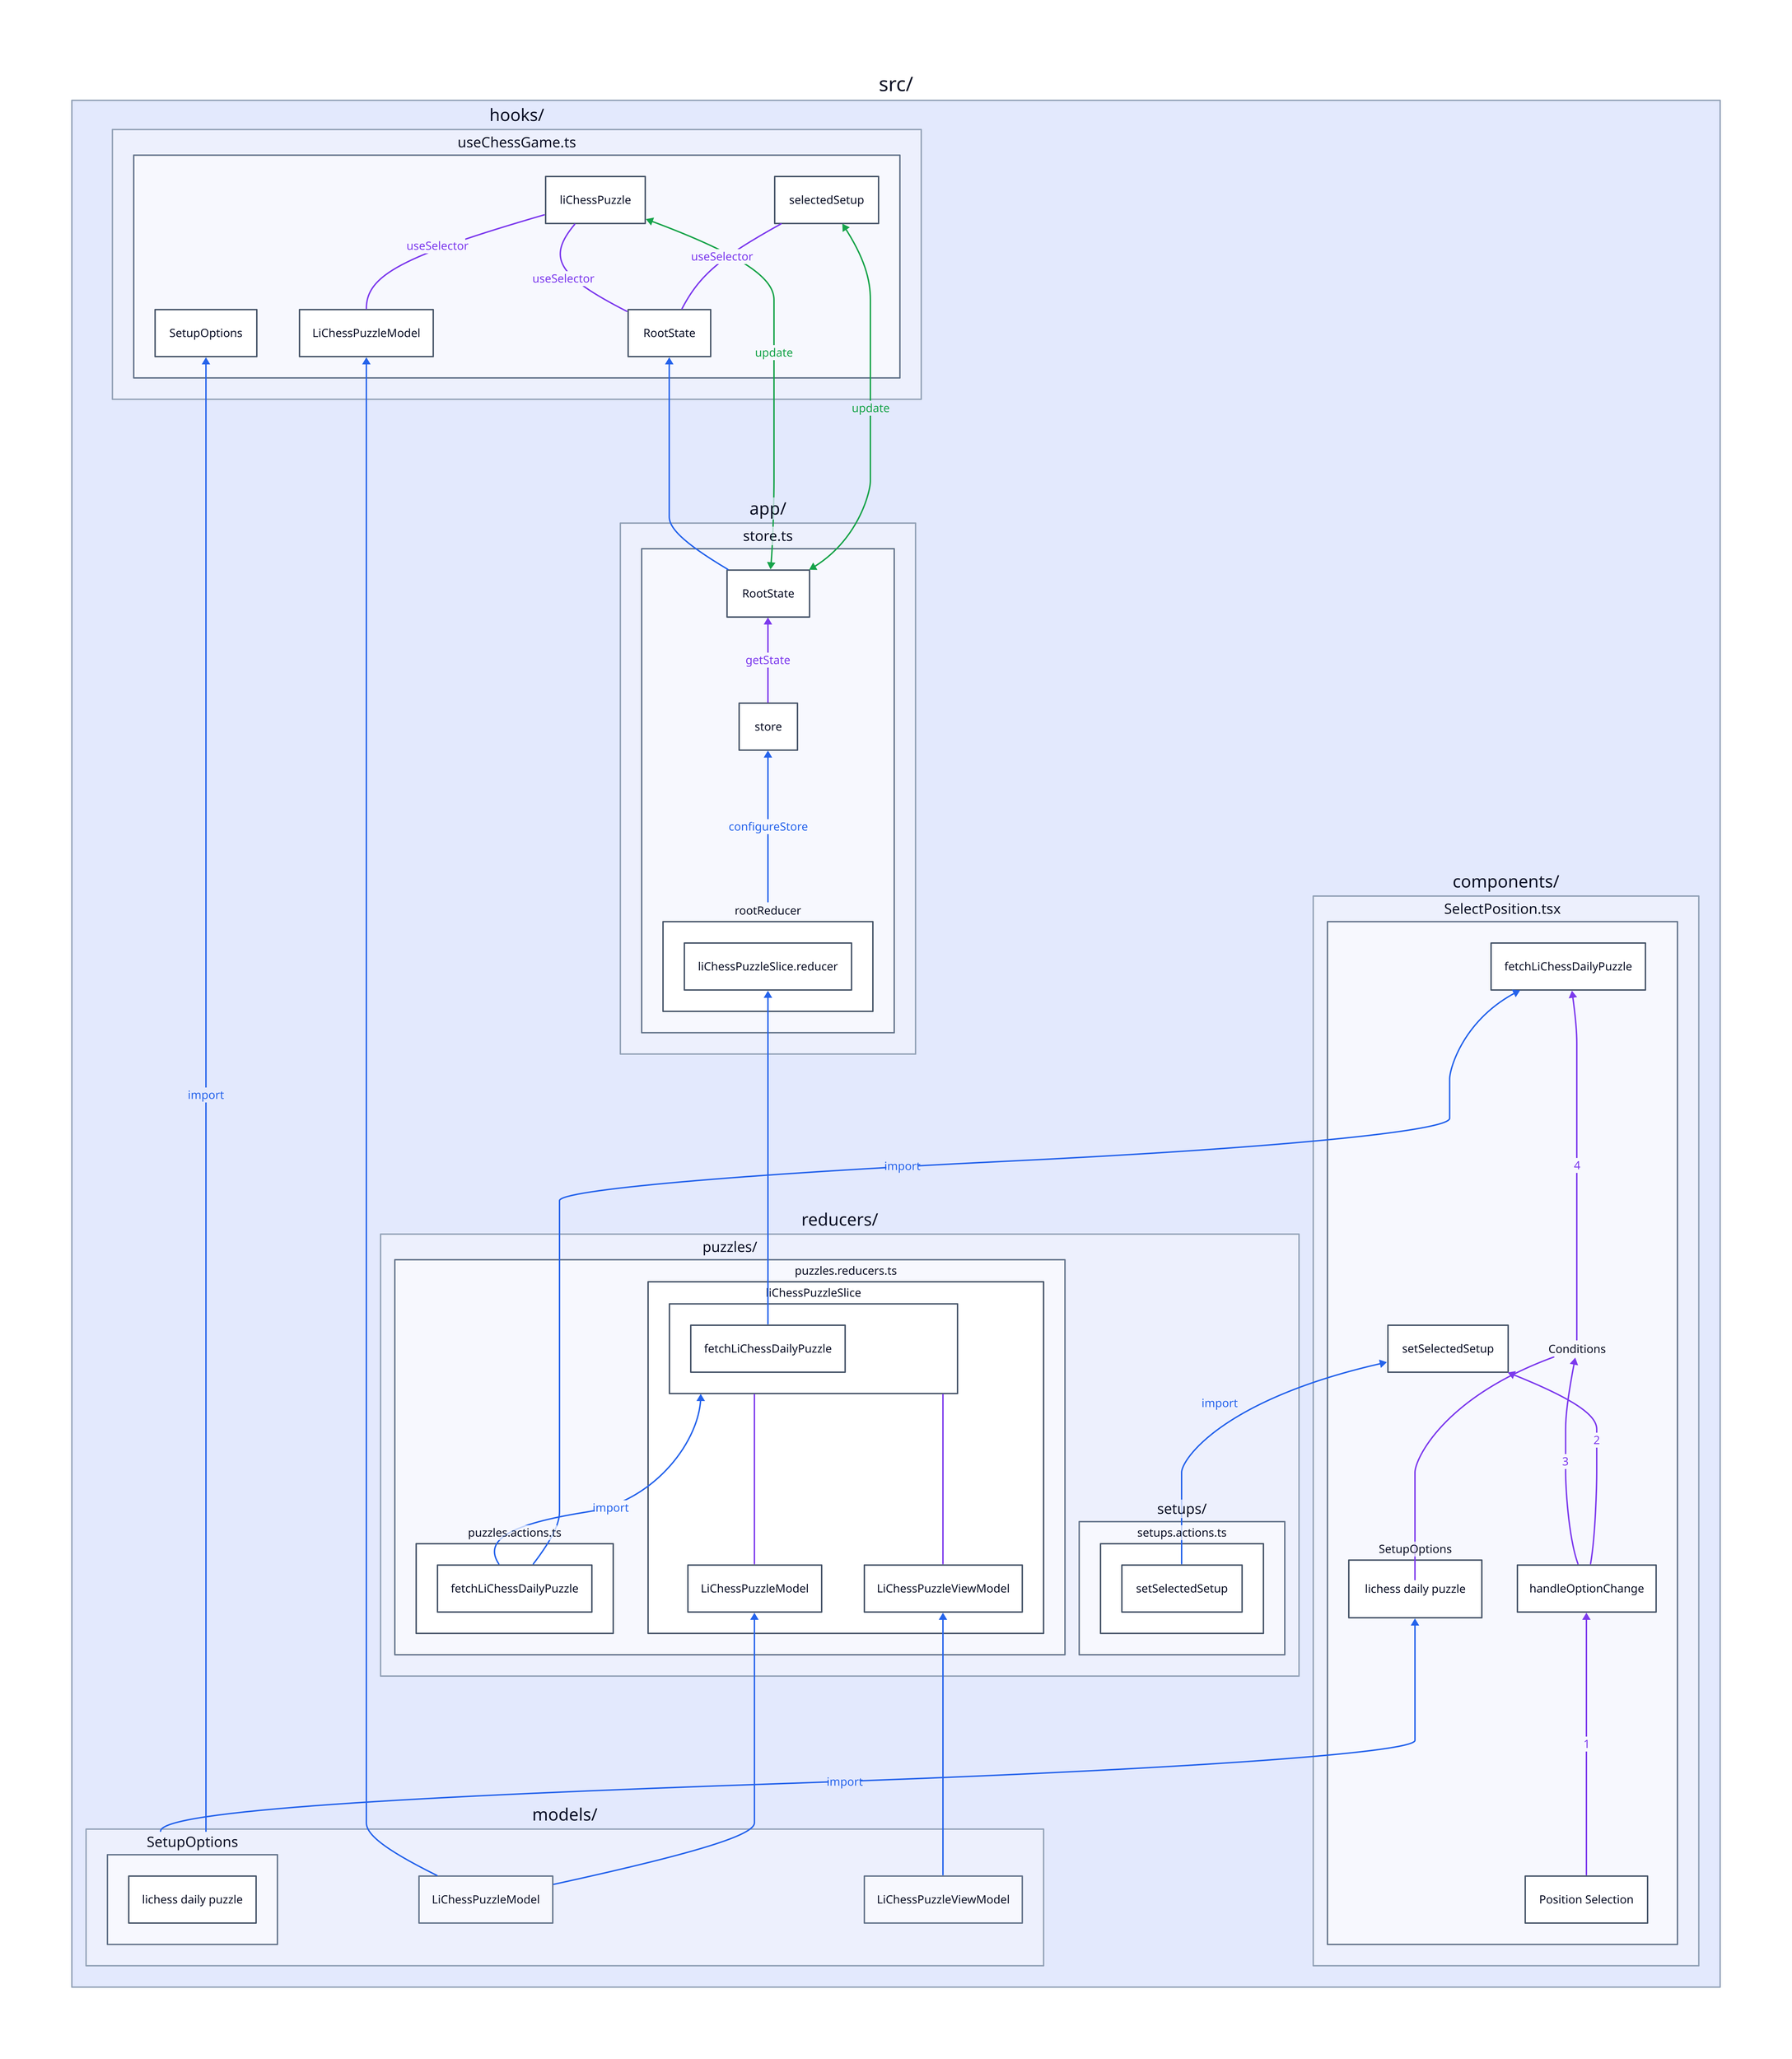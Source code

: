 direction: up
vars: {
  d2-config: {
    layout-engine: elk
    theme-id: 302
  }
}

_src: src/ {
  style.stroke: "#94a3b8"

  _app: app/ {
    style.stroke: "#94a3b8"
    
    _store: store.ts {
      style.stroke: "#64748b"
      
      _root_reducer: rootReducer {
        style.stroke: "#475569"
        _lichess_puzzle: liChessPuzzleSlice.reducer {
          style.stroke: "#475569"
        }
      }
      _store: store {
        style.stroke: "#475569"
      }
      _root_state: RootState {
        style.stroke: "#475569"
      }
      _root_reducer -> _store: configureStore {
        style.stroke: "#2563eb"
        style.font-color: "#2563eb"
      }
      _store -> _root_state: getState {
        style.stroke: "#7c3aed"
        style.font-color: "#7c3aed"
      }
    }
  }

  _hooks: hooks/ {
    style.stroke: "#94a3b8"
    
    _use_chess_game: useChessGame.ts {
      style.stroke: "#64748b"
      
      _setup_options: SetupOptions {
        style.stroke: "#475569"
      }
      _root_state: RootState {
        style.stroke: "#475569"
      }
      _lichess_puzzle_model: LiChessPuzzleModel {
        style.stroke: "#475569"
      }
      _lichess_puzzle: liChessPuzzle {
        style.stroke: "#475569"
      }
      _selected_setup: selectedSetup {
        style.stroke: "#475569"
      }
      _root_state -- _lichess_puzzle: useSelector {
        style.stroke: "#7c3aed"
        style.font-color: "#7c3aed"
      }
      _root_state -- _selected_setup: useSelector {
        style.stroke: "#7c3aed"
        style.font-color: "#7c3aed"
      }
      _lichess_puzzle_model -- _lichess_puzzle: useSelector {
        style.stroke: "#7c3aed"
        style.font-color: "#7c3aed"
      }
    }
  }

  _models: models/ {
    style.stroke: "#94a3b8"
    
    _setup_options: SetupOptions {
      style.stroke: "#64748b"
      _lichess_daily_puzzle: lichess daily puzzle {
        style.stroke: "#475569"
      }
    }
    _lichess_puzzle_model: LiChessPuzzleModel {
      style.stroke: "#64748b"
    }
    _lichess_puzzle_view_model: LiChessPuzzleViewModel {
      style.stroke: "#64748b"
    }
  }

  _reducers: reducers/ {
    style.stroke: "#94a3b8"
    
    _puzzles: puzzles/ {
      style.stroke: "#64748b"
      
      _actions: puzzles.actions.ts {
        style.stroke: "#475569"
        _fetchLiChessDailyPuzzle: fetchLiChessDailyPuzzle {
          style.stroke: "#475569"
        }
      }
      _reducers: puzzles.reducers.ts {
        style.stroke: "#475569"
        _lichess_puzzle_slice: liChessPuzzleSlice {
          style.stroke: "#475569"
          _fetchLiChessDailyPuzzle: fetchLiChessDailyPuzzle {
            style.stroke: "#475569"
          }
        }
        _lichess_puzzle_model: LiChessPuzzleModel {
          style.stroke: "#475569"
        }
        _lichess_puzzle_view_model: LiChessPuzzleViewModel {
          style.stroke: "#475569"
        }
        _lichess_puzzle_view_model -- _lichess_puzzle_slice {
          style.stroke: "#7c3aed"
          style.font-color: "#7c3aed"
        }
        _lichess_puzzle_model -- _lichess_puzzle_slice {
          style.stroke: "#7c3aed"
          style.font-color: "#7c3aed"
        }
      }
      _actions._fetchLiChessDailyPuzzle -> _reducers._lichess_puzzle_slice: import {
        style.stroke: "#2563eb"
        style.font-color: "#2563eb"
      }
    }
    
    _setups: setups/ {
      style.stroke: "#64748b"
      
      _actions: setups.actions.ts {
        style.stroke: "#475569"
        _set_selected_setup: setSelectedSetup {
          style.stroke: "#475569"
        }
      }
    }
  }

  _components: components/ {
    style.stroke: "#94a3b8"
    
    _select_position: SelectPosition.tsx {
      style.stroke: "#64748b"
      
      _conditions: Conditions {
        shape: text
        style.stroke: "#475569"
      }
      _set_selected_setup: setSelectedSetup {
        style.stroke: "#475569"
      }
      _handle_option_change: handleOptionChange {
        style.stroke: "#475569"
      }
      _fetchLiChessDailyPuzzle: fetchLiChessDailyPuzzle {
        style.stroke: "#475569"
      }
      _select: Position Selection {
        style.stroke: "#475569"
      }
      _fetchLiChessDailyPuzzle <- _conditions: 4 {
        style.stroke: "#7c3aed"
        style.font-color: "#7c3aed"
      }
      _conditions <- _handle_option_change: 3 {
        style.stroke: "#7c3aed"
        style.font-color: "#7c3aed"
      }
      _set_selected_setup <- _handle_option_change: 2 {
        style.stroke: "#7c3aed"
        style.font-color: "#7c3aed"
      }
      _handle_option_change <- _select: 1 {
        style.stroke: "#7c3aed"
        style.font-color: "#7c3aed"
      }
      _setup_options: SetupOptions {
        style.stroke: "#475569"
        _lichess_daily_puzzle: lichess daily puzzle {
          shape: text
          style.stroke: "#475569"
        }
      }
      _setup_options._lichess_daily_puzzle -- _conditions {
        style.stroke: "#7c3aed"
        style.font-color: "#7c3aed"
      }
    }
  }

  # Cross-component connections
  _reducers._setups._actions._set_selected_setup -> _components._select_position._set_selected_setup: import {
    style.stroke: "#2563eb"
    style.font-color: "#2563eb"
  }
  _reducers._puzzles._actions._fetchLiChessDailyPuzzle -> _components._select_position._fetchLiChessDailyPuzzle: import {
    style.stroke: "#2563eb"
    style.font-color: "#2563eb"
  }
  _models._setup_options -> _components._select_position._setup_options: import {
    style.stroke: "#2563eb"
    style.font-color: "#2563eb"
  }
  _models._setup_options -> _hooks._use_chess_game._setup_options: import {
    style.stroke: "#2563eb"
    style.font-color: "#2563eb"
  }
  _reducers._puzzles._reducers._lichess_puzzle_slice._fetchLiChessDailyPuzzle -> _app._store._root_reducer._lichess_puzzle {
    style.stroke: "#2563eb"
    style.font-color: "#2563eb"
  }
  _app._store._root_state -> _hooks._use_chess_game._root_state {
    style.stroke: "#2563eb"
    style.font-color: "#2563eb"
  }
  _models._lichess_puzzle_model -> _hooks._use_chess_game._lichess_puzzle_model {
    style.stroke: "#2563eb"
    style.font-color: "#2563eb"
  }
  _models._lichess_puzzle_model -> _reducers._puzzles._reducers._lichess_puzzle_model {
    style.stroke: "#2563eb"
    style.font-color: "#2563eb"
  }
  _models._lichess_puzzle_view_model -> _reducers._puzzles._reducers._lichess_puzzle_view_model {
    style.stroke: "#2563eb"
    style.font-color: "#2563eb"
  }
  _hooks._use_chess_game._selected_setup <-> _app._store._root_state: update {
    style.stroke: "#16a34a"
    style.font-color: "#16a34a"
  }
  _hooks._use_chess_game._lichess_puzzle <-> _app._store._root_state: update {
    style.stroke: "#16a34a"
    style.font-color: "#16a34a"
  }
}
